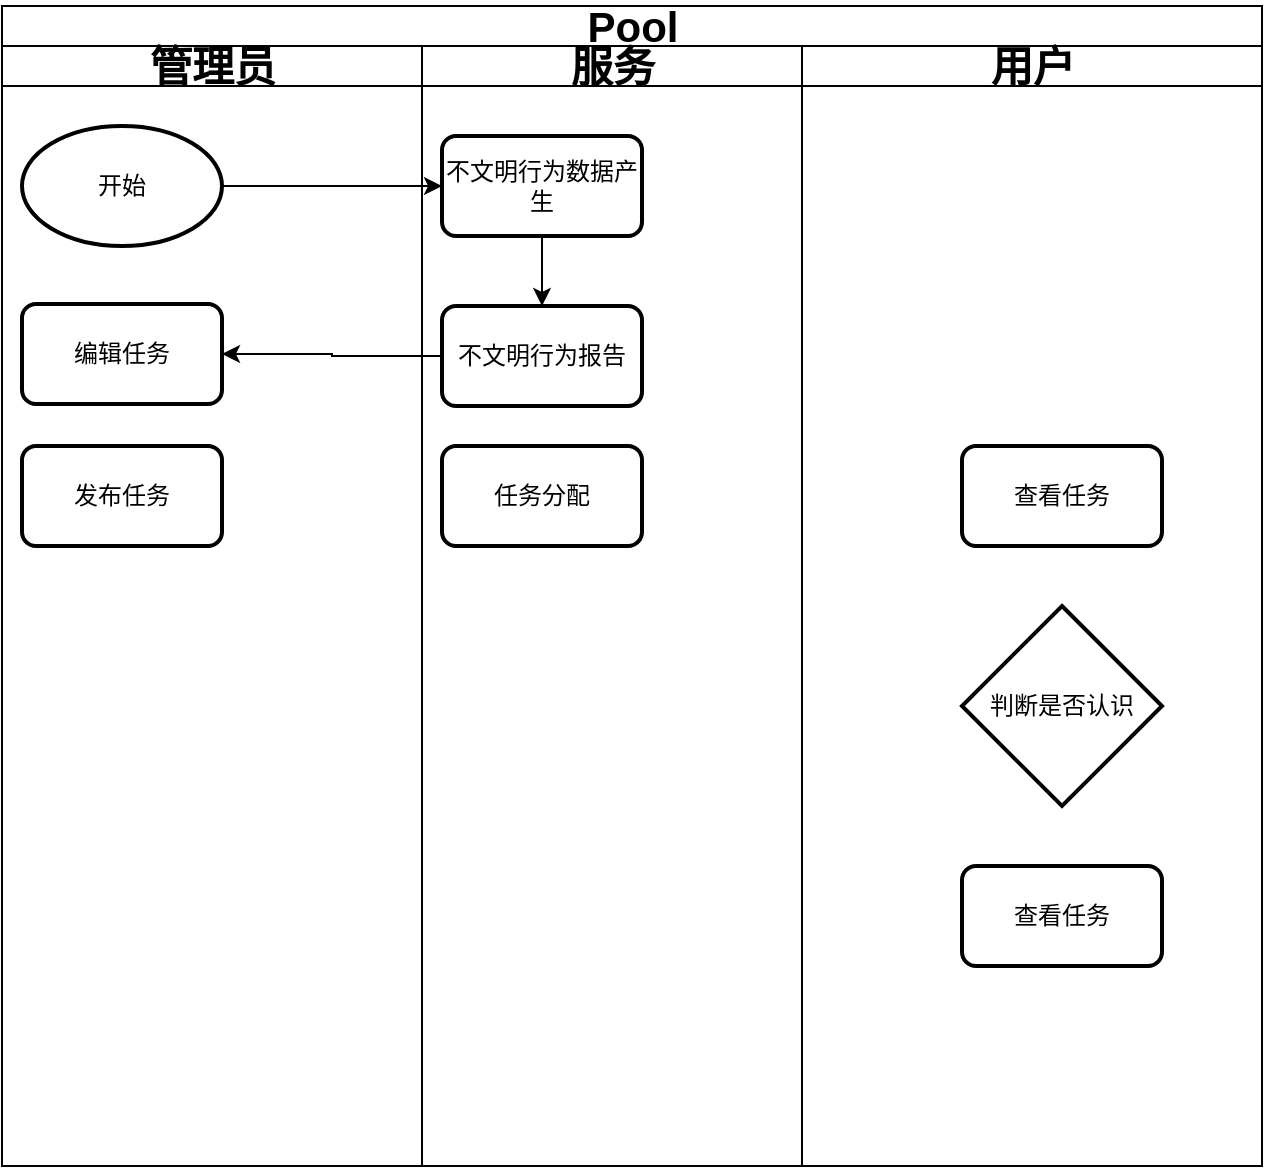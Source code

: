 <mxfile version="22.1.11" type="github">
  <diagram name="第 1 页" id="aMvRElPCNiSqlpsM78AC">
    <mxGraphModel dx="1179" dy="1808" grid="1" gridSize="10" guides="1" tooltips="1" connect="1" arrows="1" fold="1" page="1" pageScale="1" pageWidth="827" pageHeight="1169" math="0" shadow="0">
      <root>
        <mxCell id="0" />
        <mxCell id="1" parent="0" />
        <mxCell id="v_yzebvkAkZ8xxIpkDXC-5" style="edgeStyle=orthogonalEdgeStyle;rounded=0;orthogonalLoop=1;jettySize=auto;html=1;endArrow=classic;endFill=1;" edge="1" parent="1" source="v_yzebvkAkZ8xxIpkDXC-15">
          <mxGeometry relative="1" as="geometry">
            <Array as="points">
              <mxPoint x="135" y="205" />
              <mxPoint x="135" y="425" />
            </Array>
            <mxPoint x="705" y="250" as="targetPoint" />
          </mxGeometry>
        </mxCell>
        <mxCell id="v_yzebvkAkZ8xxIpkDXC-21" value="Pool" style="swimlane;childLayout=stackLayout;resizeParent=1;resizeParentMax=0;startSize=20;html=1;fontSize=21;" vertex="1" parent="1">
          <mxGeometry x="160" y="-260" width="630" height="580" as="geometry" />
        </mxCell>
        <mxCell id="v_yzebvkAkZ8xxIpkDXC-22" value="管理员" style="swimlane;startSize=20;html=1;fontSize=21;" vertex="1" parent="v_yzebvkAkZ8xxIpkDXC-21">
          <mxGeometry y="20" width="210" height="560" as="geometry" />
        </mxCell>
        <mxCell id="v_yzebvkAkZ8xxIpkDXC-25" value="开始" style="strokeWidth=2;html=1;shape=mxgraph.flowchart.start_1;whiteSpace=wrap;" vertex="1" parent="v_yzebvkAkZ8xxIpkDXC-22">
          <mxGeometry x="10" y="40" width="100" height="60" as="geometry" />
        </mxCell>
        <mxCell id="v_yzebvkAkZ8xxIpkDXC-28" value="编辑任务" style="rounded=1;whiteSpace=wrap;html=1;absoluteArcSize=1;arcSize=14;strokeWidth=2;" vertex="1" parent="v_yzebvkAkZ8xxIpkDXC-22">
          <mxGeometry x="10" y="129" width="100" height="50" as="geometry" />
        </mxCell>
        <mxCell id="v_yzebvkAkZ8xxIpkDXC-32" value="发布任务" style="rounded=1;whiteSpace=wrap;html=1;absoluteArcSize=1;arcSize=14;strokeWidth=2;" vertex="1" parent="v_yzebvkAkZ8xxIpkDXC-22">
          <mxGeometry x="10" y="200" width="100" height="50" as="geometry" />
        </mxCell>
        <mxCell id="v_yzebvkAkZ8xxIpkDXC-23" value="服务" style="swimlane;startSize=20;html=1;fontSize=21;" vertex="1" parent="v_yzebvkAkZ8xxIpkDXC-21">
          <mxGeometry x="210" y="20" width="190" height="560" as="geometry" />
        </mxCell>
        <mxCell id="v_yzebvkAkZ8xxIpkDXC-30" style="edgeStyle=orthogonalEdgeStyle;rounded=0;orthogonalLoop=1;jettySize=auto;html=1;exitX=0.5;exitY=1;exitDx=0;exitDy=0;entryX=0.5;entryY=0;entryDx=0;entryDy=0;" edge="1" parent="v_yzebvkAkZ8xxIpkDXC-23" source="v_yzebvkAkZ8xxIpkDXC-26" target="v_yzebvkAkZ8xxIpkDXC-27">
          <mxGeometry relative="1" as="geometry" />
        </mxCell>
        <mxCell id="v_yzebvkAkZ8xxIpkDXC-26" value="不文明行为数据产生" style="rounded=1;whiteSpace=wrap;html=1;absoluteArcSize=1;arcSize=14;strokeWidth=2;" vertex="1" parent="v_yzebvkAkZ8xxIpkDXC-23">
          <mxGeometry x="10" y="45" width="100" height="50" as="geometry" />
        </mxCell>
        <mxCell id="v_yzebvkAkZ8xxIpkDXC-27" value="不文明行为报告" style="rounded=1;whiteSpace=wrap;html=1;absoluteArcSize=1;arcSize=14;strokeWidth=2;" vertex="1" parent="v_yzebvkAkZ8xxIpkDXC-23">
          <mxGeometry x="10" y="130" width="100" height="50" as="geometry" />
        </mxCell>
        <mxCell id="v_yzebvkAkZ8xxIpkDXC-33" value="任务分配" style="rounded=1;whiteSpace=wrap;html=1;absoluteArcSize=1;arcSize=14;strokeWidth=2;" vertex="1" parent="v_yzebvkAkZ8xxIpkDXC-23">
          <mxGeometry x="10" y="200" width="100" height="50" as="geometry" />
        </mxCell>
        <mxCell id="v_yzebvkAkZ8xxIpkDXC-24" value="用户" style="swimlane;startSize=20;html=1;fontSize=21;" vertex="1" parent="v_yzebvkAkZ8xxIpkDXC-21">
          <mxGeometry x="400" y="20" width="230" height="560" as="geometry" />
        </mxCell>
        <mxCell id="v_yzebvkAkZ8xxIpkDXC-34" value="查看任务" style="rounded=1;whiteSpace=wrap;html=1;absoluteArcSize=1;arcSize=14;strokeWidth=2;" vertex="1" parent="v_yzebvkAkZ8xxIpkDXC-24">
          <mxGeometry x="80" y="200" width="100" height="50" as="geometry" />
        </mxCell>
        <mxCell id="v_yzebvkAkZ8xxIpkDXC-35" value="查看任务" style="rounded=1;whiteSpace=wrap;html=1;absoluteArcSize=1;arcSize=14;strokeWidth=2;" vertex="1" parent="v_yzebvkAkZ8xxIpkDXC-24">
          <mxGeometry x="80" y="410" width="100" height="50" as="geometry" />
        </mxCell>
        <mxCell id="v_yzebvkAkZ8xxIpkDXC-36" value="判断是否认识" style="strokeWidth=2;html=1;shape=mxgraph.flowchart.decision;whiteSpace=wrap;" vertex="1" parent="v_yzebvkAkZ8xxIpkDXC-24">
          <mxGeometry x="80" y="280" width="100" height="100" as="geometry" />
        </mxCell>
        <mxCell id="v_yzebvkAkZ8xxIpkDXC-29" style="edgeStyle=orthogonalEdgeStyle;rounded=0;orthogonalLoop=1;jettySize=auto;html=1;exitX=1;exitY=0.5;exitDx=0;exitDy=0;exitPerimeter=0;entryX=0;entryY=0.5;entryDx=0;entryDy=0;" edge="1" parent="v_yzebvkAkZ8xxIpkDXC-21" source="v_yzebvkAkZ8xxIpkDXC-25" target="v_yzebvkAkZ8xxIpkDXC-26">
          <mxGeometry relative="1" as="geometry" />
        </mxCell>
        <mxCell id="v_yzebvkAkZ8xxIpkDXC-31" style="edgeStyle=orthogonalEdgeStyle;rounded=0;orthogonalLoop=1;jettySize=auto;html=1;exitX=0;exitY=0.5;exitDx=0;exitDy=0;entryX=1;entryY=0.5;entryDx=0;entryDy=0;" edge="1" parent="v_yzebvkAkZ8xxIpkDXC-21" source="v_yzebvkAkZ8xxIpkDXC-27" target="v_yzebvkAkZ8xxIpkDXC-28">
          <mxGeometry relative="1" as="geometry" />
        </mxCell>
      </root>
    </mxGraphModel>
  </diagram>
</mxfile>
